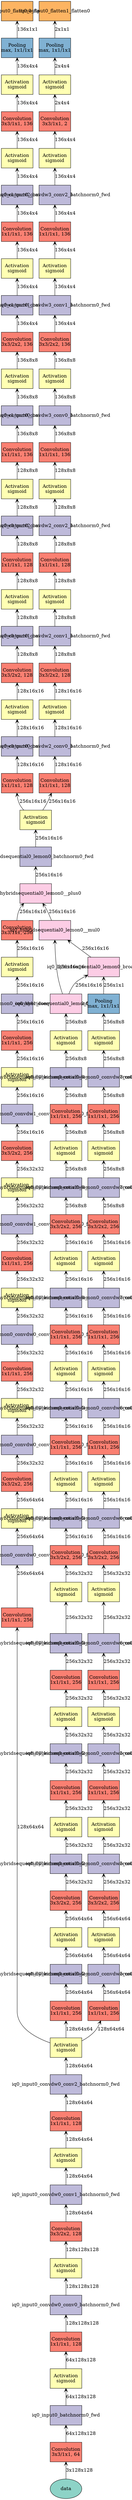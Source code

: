 digraph "../checkpoints/FM/v3/ok/init-128-normal-1.0-v3" {
	data [label=data fillcolor="#8dd3c7" fixedsize=true height=0.8034 shape=oval style=filled width=1.3]
	iq0_input0_conv0_fwd [label="Convolution
3x3/1x1, 64" fillcolor="#fb8072" fixedsize=true height=0.8034 shape=box style=filled width=1.3]
	iq0_input0_batchnorm0_fwd [label=iq0_input0_batchnorm0_fwd fillcolor="#bebada" fixedsize=true height=0.8034 shape=box style=filled width=1.3]
	iq0_input0_sigmoid0_fwd [label="Activation
sigmoid" fillcolor="#ffffb3" fixedsize=true height=0.8034 shape=box style=filled width=1.3]
	iq0_input0_convdw0_conv0_conv0_fwd [label="Convolution
1x1/1x1, 128" fillcolor="#fb8072" fixedsize=true height=0.8034 shape=box style=filled width=1.3]
	iq0_input0_convdw0_conv0_batchnorm0_fwd [label=iq0_input0_convdw0_conv0_batchnorm0_fwd fillcolor="#bebada" fixedsize=true height=0.8034 shape=box style=filled width=1.3]
	iq0_input0_convdw0_conv0_sigmoid0_fwd [label="Activation
sigmoid" fillcolor="#ffffb3" fixedsize=true height=0.8034 shape=box style=filled width=1.3]
	iq0_input0_convdw0_conv1_conv0_fwd [label="Convolution
3x3/2x2, 128" fillcolor="#fb8072" fixedsize=true height=0.8034 shape=box style=filled width=1.3]
	iq0_input0_convdw0_conv1_batchnorm0_fwd [label=iq0_input0_convdw0_conv1_batchnorm0_fwd fillcolor="#bebada" fixedsize=true height=0.8034 shape=box style=filled width=1.3]
	iq0_input0_convdw0_conv1_sigmoid0_fwd [label="Activation
sigmoid" fillcolor="#ffffb3" fixedsize=true height=0.8034 shape=box style=filled width=1.3]
	iq0_input0_convdw0_conv2_conv0_fwd [label="Convolution
1x1/1x1, 128" fillcolor="#fb8072" fixedsize=true height=0.8034 shape=box style=filled width=1.3]
	iq0_input0_convdw0_conv2_batchnorm0_fwd [label=iq0_input0_convdw0_conv2_batchnorm0_fwd fillcolor="#bebada" fixedsize=true height=0.8034 shape=box style=filled width=1.3]
	iq0_input0_convdw0_conv2_sigmoid0_fwd [label="Activation
sigmoid" fillcolor="#ffffb3" fixedsize=true height=0.8034 shape=box style=filled width=1.3]
	iq0_hybridsequential0_lemon0_convdw0_conv0_conv0_fwd [label="Convolution
1x1/1x1, 256" fillcolor="#fb8072" fixedsize=true height=0.8034 shape=box style=filled width=1.3]
	iq0_hybridsequential0_lemon0_convdw0_conv0_batchnorm0_fwd [label=iq0_hybridsequential0_lemon0_convdw0_conv0_batchnorm0_fwd fillcolor="#bebada" fixedsize=true height=0.8034 shape=box style=filled width=1.3]
	iq0_hybridsequential0_lemon0_convdw0_conv0_sigmoid0_fwd [label="Activation
sigmoid" fillcolor="#ffffb3" fixedsize=true height=0.8034 shape=box style=filled width=1.3]
	iq0_hybridsequential0_lemon0_convdw0_conv1_conv0_fwd [label="Convolution
3x3/2x2, 256" fillcolor="#fb8072" fixedsize=true height=0.8034 shape=box style=filled width=1.3]
	iq0_hybridsequential0_lemon0_convdw0_conv1_batchnorm0_fwd [label=iq0_hybridsequential0_lemon0_convdw0_conv1_batchnorm0_fwd fillcolor="#bebada" fixedsize=true height=0.8034 shape=box style=filled width=1.3]
	iq0_hybridsequential0_lemon0_convdw0_conv1_sigmoid0_fwd [label="Activation
sigmoid" fillcolor="#ffffb3" fixedsize=true height=0.8034 shape=box style=filled width=1.3]
	iq0_hybridsequential0_lemon0_convdw0_conv2_conv0_fwd [label="Convolution
1x1/1x1, 256" fillcolor="#fb8072" fixedsize=true height=0.8034 shape=box style=filled width=1.3]
	iq0_hybridsequential0_lemon0_convdw0_conv2_batchnorm0_fwd [label=iq0_hybridsequential0_lemon0_convdw0_conv2_batchnorm0_fwd fillcolor="#bebada" fixedsize=true height=0.8034 shape=box style=filled width=1.3]
	iq0_hybridsequential0_lemon0_convdw0_conv2_sigmoid0_fwd [label="Activation
sigmoid" fillcolor="#ffffb3" fixedsize=true height=0.8034 shape=box style=filled width=1.3]
	iq0_hybridsequential0_lemon0_convdw1_conv0_conv0_fwd [label="Convolution
1x1/1x1, 256" fillcolor="#fb8072" fixedsize=true height=0.8034 shape=box style=filled width=1.3]
	iq0_hybridsequential0_lemon0_convdw1_conv0_batchnorm0_fwd [label=iq0_hybridsequential0_lemon0_convdw1_conv0_batchnorm0_fwd fillcolor="#bebada" fixedsize=true height=0.8034 shape=box style=filled width=1.3]
	iq0_hybridsequential0_lemon0_convdw1_conv0_sigmoid0_fwd [label="Activation
sigmoid" fillcolor="#ffffb3" fixedsize=true height=0.8034 shape=box style=filled width=1.3]
	iq0_hybridsequential0_lemon0_convdw1_conv1_conv0_fwd [label="Convolution
3x3/2x2, 256" fillcolor="#fb8072" fixedsize=true height=0.8034 shape=box style=filled width=1.3]
	iq0_hybridsequential0_lemon0_convdw1_conv1_batchnorm0_fwd [label=iq0_hybridsequential0_lemon0_convdw1_conv1_batchnorm0_fwd fillcolor="#bebada" fixedsize=true height=0.8034 shape=box style=filled width=1.3]
	iq0_hybridsequential0_lemon0_convdw1_conv1_sigmoid0_fwd [label="Activation
sigmoid" fillcolor="#ffffb3" fixedsize=true height=0.8034 shape=box style=filled width=1.3]
	iq0_hybridsequential0_lemon0_convdw1_conv2_conv0_fwd [label="Convolution
1x1/1x1, 256" fillcolor="#fb8072" fixedsize=true height=0.8034 shape=box style=filled width=1.3]
	iq0_hybridsequential0_lemon0_convdw1_conv2_batchnorm0_fwd [label=iq0_hybridsequential0_lemon0_convdw1_conv2_batchnorm0_fwd fillcolor="#bebada" fixedsize=true height=0.8034 shape=box style=filled width=1.3]
	iq0_hybridsequential0_lemon0_convdw1_conv2_sigmoid0_fwd [label="Activation
sigmoid" fillcolor="#ffffb3" fixedsize=true height=0.8034 shape=box style=filled width=1.3]
	iq0_hybridsequential0_lemon0_conv0_fwd [label="Convolution
3x3/1x1, 256" fillcolor="#fb8072" fixedsize=true height=0.8034 shape=box style=filled width=1.3]
	iq0_hybridsequential0_lemon0_convdw2_conv0_conv0_fwd [label="Convolution
1x1/1x1, 256" fillcolor="#fb8072" fixedsize=true height=0.8034 shape=box style=filled width=1.3]
	iq0_hybridsequential0_lemon0_convdw2_conv0_batchnorm0_fwd [label=iq0_hybridsequential0_lemon0_convdw2_conv0_batchnorm0_fwd fillcolor="#bebada" fixedsize=true height=0.8034 shape=box style=filled width=1.3]
	iq0_hybridsequential0_lemon0_convdw2_conv0_sigmoid0_fwd [label="Activation
sigmoid" fillcolor="#ffffb3" fixedsize=true height=0.8034 shape=box style=filled width=1.3]
	iq0_hybridsequential0_lemon0_convdw2_conv1_conv0_fwd [label="Convolution
3x3/2x2, 256" fillcolor="#fb8072" fixedsize=true height=0.8034 shape=box style=filled width=1.3]
	iq0_hybridsequential0_lemon0_convdw2_conv1_batchnorm0_fwd [label=iq0_hybridsequential0_lemon0_convdw2_conv1_batchnorm0_fwd fillcolor="#bebada" fixedsize=true height=0.8034 shape=box style=filled width=1.3]
	iq0_hybridsequential0_lemon0_convdw2_conv1_sigmoid0_fwd [label="Activation
sigmoid" fillcolor="#ffffb3" fixedsize=true height=0.8034 shape=box style=filled width=1.3]
	iq0_hybridsequential0_lemon0_convdw2_conv2_conv0_fwd [label="Convolution
1x1/1x1, 256" fillcolor="#fb8072" fixedsize=true height=0.8034 shape=box style=filled width=1.3]
	iq0_hybridsequential0_lemon0_convdw2_conv2_batchnorm0_fwd [label=iq0_hybridsequential0_lemon0_convdw2_conv2_batchnorm0_fwd fillcolor="#bebada" fixedsize=true height=0.8034 shape=box style=filled width=1.3]
	iq0_hybridsequential0_lemon0_convdw2_conv2_sigmoid0_fwd [label="Activation
sigmoid" fillcolor="#ffffb3" fixedsize=true height=0.8034 shape=box style=filled width=1.3]
	iq0_hybridsequential0_lemon0_convdw3_conv0_conv0_fwd [label="Convolution
1x1/1x1, 256" fillcolor="#fb8072" fixedsize=true height=0.8034 shape=box style=filled width=1.3]
	iq0_hybridsequential0_lemon0_convdw3_conv0_batchnorm0_fwd [label=iq0_hybridsequential0_lemon0_convdw3_conv0_batchnorm0_fwd fillcolor="#bebada" fixedsize=true height=0.8034 shape=box style=filled width=1.3]
	iq0_hybridsequential0_lemon0_convdw3_conv0_sigmoid0_fwd [label="Activation
sigmoid" fillcolor="#ffffb3" fixedsize=true height=0.8034 shape=box style=filled width=1.3]
	iq0_hybridsequential0_lemon0_convdw3_conv1_conv0_fwd [label="Convolution
3x3/2x2, 256" fillcolor="#fb8072" fixedsize=true height=0.8034 shape=box style=filled width=1.3]
	iq0_hybridsequential0_lemon0_convdw3_conv1_batchnorm0_fwd [label=iq0_hybridsequential0_lemon0_convdw3_conv1_batchnorm0_fwd fillcolor="#bebada" fixedsize=true height=0.8034 shape=box style=filled width=1.3]
	iq0_hybridsequential0_lemon0_convdw3_conv1_sigmoid0_fwd [label="Activation
sigmoid" fillcolor="#ffffb3" fixedsize=true height=0.8034 shape=box style=filled width=1.3]
	iq0_hybridsequential0_lemon0_convdw3_conv2_conv0_fwd [label="Convolution
1x1/1x1, 256" fillcolor="#fb8072" fixedsize=true height=0.8034 shape=box style=filled width=1.3]
	iq0_hybridsequential0_lemon0_convdw3_conv2_batchnorm0_fwd [label=iq0_hybridsequential0_lemon0_convdw3_conv2_batchnorm0_fwd fillcolor="#bebada" fixedsize=true height=0.8034 shape=box style=filled width=1.3]
	iq0_hybridsequential0_lemon0_convdw3_conv2_sigmoid0_fwd [label="Activation
sigmoid" fillcolor="#ffffb3" fixedsize=true height=0.8034 shape=box style=filled width=1.3]
	iq0_hybridsequential0_lemon0_convdw4_conv0_conv0_fwd [label="Convolution
1x1/1x1, 256" fillcolor="#fb8072" fixedsize=true height=0.8034 shape=box style=filled width=1.3]
	iq0_hybridsequential0_lemon0_convdw4_conv0_batchnorm0_fwd [label=iq0_hybridsequential0_lemon0_convdw4_conv0_batchnorm0_fwd fillcolor="#bebada" fixedsize=true height=0.8034 shape=box style=filled width=1.3]
	iq0_hybridsequential0_lemon0_convdw4_conv0_sigmoid0_fwd [label="Activation
sigmoid" fillcolor="#ffffb3" fixedsize=true height=0.8034 shape=box style=filled width=1.3]
	iq0_hybridsequential0_lemon0_convdw4_conv1_conv0_fwd [label="Convolution
3x3/2x2, 256" fillcolor="#fb8072" fixedsize=true height=0.8034 shape=box style=filled width=1.3]
	iq0_hybridsequential0_lemon0_convdw4_conv1_batchnorm0_fwd [label=iq0_hybridsequential0_lemon0_convdw4_conv1_batchnorm0_fwd fillcolor="#bebada" fixedsize=true height=0.8034 shape=box style=filled width=1.3]
	iq0_hybridsequential0_lemon0_convdw4_conv1_sigmoid0_fwd [label="Activation
sigmoid" fillcolor="#ffffb3" fixedsize=true height=0.8034 shape=box style=filled width=1.3]
	iq0_hybridsequential0_lemon0_convdw4_conv2_conv0_fwd [label="Convolution
1x1/1x1, 256" fillcolor="#fb8072" fixedsize=true height=0.8034 shape=box style=filled width=1.3]
	iq0_hybridsequential0_lemon0_convdw4_conv2_batchnorm0_fwd [label=iq0_hybridsequential0_lemon0_convdw4_conv2_batchnorm0_fwd fillcolor="#bebada" fixedsize=true height=0.8034 shape=box style=filled width=1.3]
	iq0_hybridsequential0_lemon0_convdw4_conv2_sigmoid0_fwd [label="Activation
sigmoid" fillcolor="#ffffb3" fixedsize=true height=0.8034 shape=box style=filled width=1.3]
	iq0_hybridsequential0_lemon0_conv1_fwd [label=iq0_hybridsequential0_lemon0_conv1_fwd fillcolor="#fccde5" fixedsize=true height=0.8034 shape=box style=filled width=1.3]
	iq0_hybridsequential0_lemon0_convdw5_conv0_conv0_fwd [label="Convolution
1x1/1x1, 256" fillcolor="#fb8072" fixedsize=true height=0.8034 shape=box style=filled width=1.3]
	iq0_hybridsequential0_lemon0_convdw5_conv0_batchnorm0_fwd [label=iq0_hybridsequential0_lemon0_convdw5_conv0_batchnorm0_fwd fillcolor="#bebada" fixedsize=true height=0.8034 shape=box style=filled width=1.3]
	iq0_hybridsequential0_lemon0_convdw5_conv0_sigmoid0_fwd [label="Activation
sigmoid" fillcolor="#ffffb3" fixedsize=true height=0.8034 shape=box style=filled width=1.3]
	iq0_hybridsequential0_lemon0_convdw5_conv1_conv0_fwd [label="Convolution
3x3/2x2, 256" fillcolor="#fb8072" fixedsize=true height=0.8034 shape=box style=filled width=1.3]
	iq0_hybridsequential0_lemon0_convdw5_conv1_batchnorm0_fwd [label=iq0_hybridsequential0_lemon0_convdw5_conv1_batchnorm0_fwd fillcolor="#bebada" fixedsize=true height=0.8034 shape=box style=filled width=1.3]
	iq0_hybridsequential0_lemon0_convdw5_conv1_sigmoid0_fwd [label="Activation
sigmoid" fillcolor="#ffffb3" fixedsize=true height=0.8034 shape=box style=filled width=1.3]
	iq0_hybridsequential0_lemon0_convdw5_conv2_conv0_fwd [label="Convolution
1x1/1x1, 256" fillcolor="#fb8072" fixedsize=true height=0.8034 shape=box style=filled width=1.3]
	iq0_hybridsequential0_lemon0_convdw5_conv2_batchnorm0_fwd [label=iq0_hybridsequential0_lemon0_convdw5_conv2_batchnorm0_fwd fillcolor="#bebada" fixedsize=true height=0.8034 shape=box style=filled width=1.3]
	iq0_hybridsequential0_lemon0_convdw5_conv2_sigmoid0_fwd [label="Activation
sigmoid" fillcolor="#ffffb3" fixedsize=true height=0.8034 shape=box style=filled width=1.3]
	iq0_hybridsequential0_lemon0_convdw6_conv0_conv0_fwd [label="Convolution
1x1/1x1, 256" fillcolor="#fb8072" fixedsize=true height=0.8034 shape=box style=filled width=1.3]
	iq0_hybridsequential0_lemon0_convdw6_conv0_batchnorm0_fwd [label=iq0_hybridsequential0_lemon0_convdw6_conv0_batchnorm0_fwd fillcolor="#bebada" fixedsize=true height=0.8034 shape=box style=filled width=1.3]
	iq0_hybridsequential0_lemon0_convdw6_conv0_sigmoid0_fwd [label="Activation
sigmoid" fillcolor="#ffffb3" fixedsize=true height=0.8034 shape=box style=filled width=1.3]
	iq0_hybridsequential0_lemon0_convdw6_conv1_conv0_fwd [label="Convolution
3x3/2x2, 256" fillcolor="#fb8072" fixedsize=true height=0.8034 shape=box style=filled width=1.3]
	iq0_hybridsequential0_lemon0_convdw6_conv1_batchnorm0_fwd [label=iq0_hybridsequential0_lemon0_convdw6_conv1_batchnorm0_fwd fillcolor="#bebada" fixedsize=true height=0.8034 shape=box style=filled width=1.3]
	iq0_hybridsequential0_lemon0_convdw6_conv1_sigmoid0_fwd [label="Activation
sigmoid" fillcolor="#ffffb3" fixedsize=true height=0.8034 shape=box style=filled width=1.3]
	iq0_hybridsequential0_lemon0_convdw6_conv2_conv0_fwd [label="Convolution
1x1/1x1, 256" fillcolor="#fb8072" fixedsize=true height=0.8034 shape=box style=filled width=1.3]
	iq0_hybridsequential0_lemon0_convdw6_conv2_batchnorm0_fwd [label=iq0_hybridsequential0_lemon0_convdw6_conv2_batchnorm0_fwd fillcolor="#bebada" fixedsize=true height=0.8034 shape=box style=filled width=1.3]
	iq0_hybridsequential0_lemon0_convdw6_conv2_sigmoid0_fwd [label="Activation
sigmoid" fillcolor="#ffffb3" fixedsize=true height=0.8034 shape=box style=filled width=1.3]
	iq0_hybridsequential0_lemon0_convdw7_conv0_conv0_fwd [label="Convolution
1x1/1x1, 256" fillcolor="#fb8072" fixedsize=true height=0.8034 shape=box style=filled width=1.3]
	iq0_hybridsequential0_lemon0_convdw7_conv0_batchnorm0_fwd [label=iq0_hybridsequential0_lemon0_convdw7_conv0_batchnorm0_fwd fillcolor="#bebada" fixedsize=true height=0.8034 shape=box style=filled width=1.3]
	iq0_hybridsequential0_lemon0_convdw7_conv0_sigmoid0_fwd [label="Activation
sigmoid" fillcolor="#ffffb3" fixedsize=true height=0.8034 shape=box style=filled width=1.3]
	iq0_hybridsequential0_lemon0_convdw7_conv1_conv0_fwd [label="Convolution
3x3/2x2, 256" fillcolor="#fb8072" fixedsize=true height=0.8034 shape=box style=filled width=1.3]
	iq0_hybridsequential0_lemon0_convdw7_conv1_batchnorm0_fwd [label=iq0_hybridsequential0_lemon0_convdw7_conv1_batchnorm0_fwd fillcolor="#bebada" fixedsize=true height=0.8034 shape=box style=filled width=1.3]
	iq0_hybridsequential0_lemon0_convdw7_conv1_sigmoid0_fwd [label="Activation
sigmoid" fillcolor="#ffffb3" fixedsize=true height=0.8034 shape=box style=filled width=1.3]
	iq0_hybridsequential0_lemon0_convdw7_conv2_conv0_fwd [label="Convolution
1x1/1x1, 256" fillcolor="#fb8072" fixedsize=true height=0.8034 shape=box style=filled width=1.3]
	iq0_hybridsequential0_lemon0_convdw7_conv2_batchnorm0_fwd [label=iq0_hybridsequential0_lemon0_convdw7_conv2_batchnorm0_fwd fillcolor="#bebada" fixedsize=true height=0.8034 shape=box style=filled width=1.3]
	iq0_hybridsequential0_lemon0_convdw7_conv2_sigmoid0_fwd [label="Activation
sigmoid" fillcolor="#ffffb3" fixedsize=true height=0.8034 shape=box style=filled width=1.3]
	iq0_hybridsequential0_lemon0_pool0_fwd [label="Pooling
max, 1x1/1x1" fillcolor="#80b1d3" fixedsize=true height=0.8034 shape=box style=filled width=1.3]
	iq0_hybridsequential0_lemon0_broadcast_like0 [label=iq0_hybridsequential0_lemon0_broadcast_like0 fillcolor="#fccde5" fixedsize=true height=0.8034 shape=box style=filled width=1.3]
	iq0_hybridsequential0_lemon0__mul0 [label=iq0_hybridsequential0_lemon0__mul0 fillcolor="#fccde5" fixedsize=true height=0.8034 shape=box style=filled width=1.3]
	iq0_hybridsequential0_lemon0__plus0 [label=iq0_hybridsequential0_lemon0__plus0 fillcolor="#fccde5" fixedsize=true height=0.8034 shape=box style=filled width=1.3]
	iq0_hybridsequential0_lemon0_batchnorm0_fwd [label=iq0_hybridsequential0_lemon0_batchnorm0_fwd fillcolor="#bebada" fixedsize=true height=0.8034 shape=box style=filled width=1.3]
	iq0_hybridsequential0_lemon0_sigmoid0_fwd [label="Activation
sigmoid" fillcolor="#ffffb3" fixedsize=true height=0.8034 shape=box style=filled width=1.3]
	iq0_output0_convdw0_conv0_conv0_fwd [label="Convolution
1x1/1x1, 128" fillcolor="#fb8072" fixedsize=true height=0.8034 shape=box style=filled width=1.3]
	iq0_output0_convdw0_conv0_batchnorm0_fwd [label=iq0_output0_convdw0_conv0_batchnorm0_fwd fillcolor="#bebada" fixedsize=true height=0.8034 shape=box style=filled width=1.3]
	iq0_output0_convdw0_conv0_sigmoid0_fwd [label="Activation
sigmoid" fillcolor="#ffffb3" fixedsize=true height=0.8034 shape=box style=filled width=1.3]
	iq0_output0_convdw0_conv1_conv0_fwd [label="Convolution
3x3/2x2, 128" fillcolor="#fb8072" fixedsize=true height=0.8034 shape=box style=filled width=1.3]
	iq0_output0_convdw0_conv1_batchnorm0_fwd [label=iq0_output0_convdw0_conv1_batchnorm0_fwd fillcolor="#bebada" fixedsize=true height=0.8034 shape=box style=filled width=1.3]
	iq0_output0_convdw0_conv1_sigmoid0_fwd [label="Activation
sigmoid" fillcolor="#ffffb3" fixedsize=true height=0.8034 shape=box style=filled width=1.3]
	iq0_output0_convdw0_conv2_conv0_fwd [label="Convolution
1x1/1x1, 128" fillcolor="#fb8072" fixedsize=true height=0.8034 shape=box style=filled width=1.3]
	iq0_output0_convdw0_conv2_batchnorm0_fwd [label=iq0_output0_convdw0_conv2_batchnorm0_fwd fillcolor="#bebada" fixedsize=true height=0.8034 shape=box style=filled width=1.3]
	iq0_output0_convdw0_conv2_sigmoid0_fwd [label="Activation
sigmoid" fillcolor="#ffffb3" fixedsize=true height=0.8034 shape=box style=filled width=1.3]
	iq0_output0_convdw1_conv0_conv0_fwd [label="Convolution
1x1/1x1, 136" fillcolor="#fb8072" fixedsize=true height=0.8034 shape=box style=filled width=1.3]
	iq0_output0_convdw1_conv0_batchnorm0_fwd [label=iq0_output0_convdw1_conv0_batchnorm0_fwd fillcolor="#bebada" fixedsize=true height=0.8034 shape=box style=filled width=1.3]
	iq0_output0_convdw1_conv0_sigmoid0_fwd [label="Activation
sigmoid" fillcolor="#ffffb3" fixedsize=true height=0.8034 shape=box style=filled width=1.3]
	iq0_output0_convdw1_conv1_conv0_fwd [label="Convolution
3x3/2x2, 136" fillcolor="#fb8072" fixedsize=true height=0.8034 shape=box style=filled width=1.3]
	iq0_output0_convdw1_conv1_batchnorm0_fwd [label=iq0_output0_convdw1_conv1_batchnorm0_fwd fillcolor="#bebada" fixedsize=true height=0.8034 shape=box style=filled width=1.3]
	iq0_output0_convdw1_conv1_sigmoid0_fwd [label="Activation
sigmoid" fillcolor="#ffffb3" fixedsize=true height=0.8034 shape=box style=filled width=1.3]
	iq0_output0_convdw1_conv2_conv0_fwd [label="Convolution
1x1/1x1, 136" fillcolor="#fb8072" fixedsize=true height=0.8034 shape=box style=filled width=1.3]
	iq0_output0_convdw1_conv2_batchnorm0_fwd [label=iq0_output0_convdw1_conv2_batchnorm0_fwd fillcolor="#bebada" fixedsize=true height=0.8034 shape=box style=filled width=1.3]
	iq0_output0_convdw1_conv2_sigmoid0_fwd [label="Activation
sigmoid" fillcolor="#ffffb3" fixedsize=true height=0.8034 shape=box style=filled width=1.3]
	iq0_output0_conv0_fwd [label="Convolution
3x3/1x1, 136" fillcolor="#fb8072" fixedsize=true height=0.8034 shape=box style=filled width=1.3]
	iq0_output0_sigmoid0_fwd [label="Activation
sigmoid" fillcolor="#ffffb3" fixedsize=true height=0.8034 shape=box style=filled width=1.3]
	iq0_output0_pool0_fwd [label="Pooling
max, 1x1/1x1" fillcolor="#80b1d3" fixedsize=true height=0.8034 shape=box style=filled width=1.3]
	iq0_output0_flatten0_flatten0 [label=iq0_output0_flatten0_flatten0 fillcolor="#fdb462" fixedsize=true height=0.8034 shape=box style=filled width=1.3]
	iq0_output0_convdw2_conv0_conv0_fwd [label="Convolution
1x1/1x1, 128" fillcolor="#fb8072" fixedsize=true height=0.8034 shape=box style=filled width=1.3]
	iq0_output0_convdw2_conv0_batchnorm0_fwd [label=iq0_output0_convdw2_conv0_batchnorm0_fwd fillcolor="#bebada" fixedsize=true height=0.8034 shape=box style=filled width=1.3]
	iq0_output0_convdw2_conv0_sigmoid0_fwd [label="Activation
sigmoid" fillcolor="#ffffb3" fixedsize=true height=0.8034 shape=box style=filled width=1.3]
	iq0_output0_convdw2_conv1_conv0_fwd [label="Convolution
3x3/2x2, 128" fillcolor="#fb8072" fixedsize=true height=0.8034 shape=box style=filled width=1.3]
	iq0_output0_convdw2_conv1_batchnorm0_fwd [label=iq0_output0_convdw2_conv1_batchnorm0_fwd fillcolor="#bebada" fixedsize=true height=0.8034 shape=box style=filled width=1.3]
	iq0_output0_convdw2_conv1_sigmoid0_fwd [label="Activation
sigmoid" fillcolor="#ffffb3" fixedsize=true height=0.8034 shape=box style=filled width=1.3]
	iq0_output0_convdw2_conv2_conv0_fwd [label="Convolution
1x1/1x1, 128" fillcolor="#fb8072" fixedsize=true height=0.8034 shape=box style=filled width=1.3]
	iq0_output0_convdw2_conv2_batchnorm0_fwd [label=iq0_output0_convdw2_conv2_batchnorm0_fwd fillcolor="#bebada" fixedsize=true height=0.8034 shape=box style=filled width=1.3]
	iq0_output0_convdw2_conv2_sigmoid0_fwd [label="Activation
sigmoid" fillcolor="#ffffb3" fixedsize=true height=0.8034 shape=box style=filled width=1.3]
	iq0_output0_convdw3_conv0_conv0_fwd [label="Convolution
1x1/1x1, 136" fillcolor="#fb8072" fixedsize=true height=0.8034 shape=box style=filled width=1.3]
	iq0_output0_convdw3_conv0_batchnorm0_fwd [label=iq0_output0_convdw3_conv0_batchnorm0_fwd fillcolor="#bebada" fixedsize=true height=0.8034 shape=box style=filled width=1.3]
	iq0_output0_convdw3_conv0_sigmoid0_fwd [label="Activation
sigmoid" fillcolor="#ffffb3" fixedsize=true height=0.8034 shape=box style=filled width=1.3]
	iq0_output0_convdw3_conv1_conv0_fwd [label="Convolution
3x3/2x2, 136" fillcolor="#fb8072" fixedsize=true height=0.8034 shape=box style=filled width=1.3]
	iq0_output0_convdw3_conv1_batchnorm0_fwd [label=iq0_output0_convdw3_conv1_batchnorm0_fwd fillcolor="#bebada" fixedsize=true height=0.8034 shape=box style=filled width=1.3]
	iq0_output0_convdw3_conv1_sigmoid0_fwd [label="Activation
sigmoid" fillcolor="#ffffb3" fixedsize=true height=0.8034 shape=box style=filled width=1.3]
	iq0_output0_convdw3_conv2_conv0_fwd [label="Convolution
1x1/1x1, 136" fillcolor="#fb8072" fixedsize=true height=0.8034 shape=box style=filled width=1.3]
	iq0_output0_convdw3_conv2_batchnorm0_fwd [label=iq0_output0_convdw3_conv2_batchnorm0_fwd fillcolor="#bebada" fixedsize=true height=0.8034 shape=box style=filled width=1.3]
	iq0_output0_convdw3_conv2_sigmoid0_fwd [label="Activation
sigmoid" fillcolor="#ffffb3" fixedsize=true height=0.8034 shape=box style=filled width=1.3]
	iq0_output0_conv1_fwd [label="Convolution
3x3/1x1, 2" fillcolor="#fb8072" fixedsize=true height=0.8034 shape=box style=filled width=1.3]
	iq0_output0_sigmoid1_fwd [label="Activation
sigmoid" fillcolor="#ffffb3" fixedsize=true height=0.8034 shape=box style=filled width=1.3]
	iq0_output0_pool1_fwd [label="Pooling
max, 1x1/1x1" fillcolor="#80b1d3" fixedsize=true height=0.8034 shape=box style=filled width=1.3]
	iq0_output0_flatten1_flatten0 [label=iq0_output0_flatten1_flatten0 fillcolor="#fdb462" fixedsize=true height=0.8034 shape=box style=filled width=1.3]
	iq0_input0_conv0_fwd -> data [label="3x128x128" arrowtail=open dir=back]
	iq0_input0_batchnorm0_fwd -> iq0_input0_conv0_fwd [label="64x128x128" arrowtail=open dir=back]
	iq0_input0_sigmoid0_fwd -> iq0_input0_batchnorm0_fwd [label="64x128x128" arrowtail=open dir=back]
	iq0_input0_convdw0_conv0_conv0_fwd -> iq0_input0_sigmoid0_fwd [label="64x128x128" arrowtail=open dir=back]
	iq0_input0_convdw0_conv0_batchnorm0_fwd -> iq0_input0_convdw0_conv0_conv0_fwd [label="128x128x128" arrowtail=open dir=back]
	iq0_input0_convdw0_conv0_sigmoid0_fwd -> iq0_input0_convdw0_conv0_batchnorm0_fwd [label="128x128x128" arrowtail=open dir=back]
	iq0_input0_convdw0_conv1_conv0_fwd -> iq0_input0_convdw0_conv0_sigmoid0_fwd [label="128x128x128" arrowtail=open dir=back]
	iq0_input0_convdw0_conv1_batchnorm0_fwd -> iq0_input0_convdw0_conv1_conv0_fwd [label="128x64x64" arrowtail=open dir=back]
	iq0_input0_convdw0_conv1_sigmoid0_fwd -> iq0_input0_convdw0_conv1_batchnorm0_fwd [label="128x64x64" arrowtail=open dir=back]
	iq0_input0_convdw0_conv2_conv0_fwd -> iq0_input0_convdw0_conv1_sigmoid0_fwd [label="128x64x64" arrowtail=open dir=back]
	iq0_input0_convdw0_conv2_batchnorm0_fwd -> iq0_input0_convdw0_conv2_conv0_fwd [label="128x64x64" arrowtail=open dir=back]
	iq0_input0_convdw0_conv2_sigmoid0_fwd -> iq0_input0_convdw0_conv2_batchnorm0_fwd [label="128x64x64" arrowtail=open dir=back]
	iq0_hybridsequential0_lemon0_convdw0_conv0_conv0_fwd -> iq0_input0_convdw0_conv2_sigmoid0_fwd [label="128x64x64" arrowtail=open dir=back]
	iq0_hybridsequential0_lemon0_convdw0_conv0_batchnorm0_fwd -> iq0_hybridsequential0_lemon0_convdw0_conv0_conv0_fwd [label="256x64x64" arrowtail=open dir=back]
	iq0_hybridsequential0_lemon0_convdw0_conv0_sigmoid0_fwd -> iq0_hybridsequential0_lemon0_convdw0_conv0_batchnorm0_fwd [label="256x64x64" arrowtail=open dir=back]
	iq0_hybridsequential0_lemon0_convdw0_conv1_conv0_fwd -> iq0_hybridsequential0_lemon0_convdw0_conv0_sigmoid0_fwd [label="256x64x64" arrowtail=open dir=back]
	iq0_hybridsequential0_lemon0_convdw0_conv1_batchnorm0_fwd -> iq0_hybridsequential0_lemon0_convdw0_conv1_conv0_fwd [label="256x32x32" arrowtail=open dir=back]
	iq0_hybridsequential0_lemon0_convdw0_conv1_sigmoid0_fwd -> iq0_hybridsequential0_lemon0_convdw0_conv1_batchnorm0_fwd [label="256x32x32" arrowtail=open dir=back]
	iq0_hybridsequential0_lemon0_convdw0_conv2_conv0_fwd -> iq0_hybridsequential0_lemon0_convdw0_conv1_sigmoid0_fwd [label="256x32x32" arrowtail=open dir=back]
	iq0_hybridsequential0_lemon0_convdw0_conv2_batchnorm0_fwd -> iq0_hybridsequential0_lemon0_convdw0_conv2_conv0_fwd [label="256x32x32" arrowtail=open dir=back]
	iq0_hybridsequential0_lemon0_convdw0_conv2_sigmoid0_fwd -> iq0_hybridsequential0_lemon0_convdw0_conv2_batchnorm0_fwd [label="256x32x32" arrowtail=open dir=back]
	iq0_hybridsequential0_lemon0_convdw1_conv0_conv0_fwd -> iq0_hybridsequential0_lemon0_convdw0_conv2_sigmoid0_fwd [label="256x32x32" arrowtail=open dir=back]
	iq0_hybridsequential0_lemon0_convdw1_conv0_batchnorm0_fwd -> iq0_hybridsequential0_lemon0_convdw1_conv0_conv0_fwd [label="256x32x32" arrowtail=open dir=back]
	iq0_hybridsequential0_lemon0_convdw1_conv0_sigmoid0_fwd -> iq0_hybridsequential0_lemon0_convdw1_conv0_batchnorm0_fwd [label="256x32x32" arrowtail=open dir=back]
	iq0_hybridsequential0_lemon0_convdw1_conv1_conv0_fwd -> iq0_hybridsequential0_lemon0_convdw1_conv0_sigmoid0_fwd [label="256x32x32" arrowtail=open dir=back]
	iq0_hybridsequential0_lemon0_convdw1_conv1_batchnorm0_fwd -> iq0_hybridsequential0_lemon0_convdw1_conv1_conv0_fwd [label="256x16x16" arrowtail=open dir=back]
	iq0_hybridsequential0_lemon0_convdw1_conv1_sigmoid0_fwd -> iq0_hybridsequential0_lemon0_convdw1_conv1_batchnorm0_fwd [label="256x16x16" arrowtail=open dir=back]
	iq0_hybridsequential0_lemon0_convdw1_conv2_conv0_fwd -> iq0_hybridsequential0_lemon0_convdw1_conv1_sigmoid0_fwd [label="256x16x16" arrowtail=open dir=back]
	iq0_hybridsequential0_lemon0_convdw1_conv2_batchnorm0_fwd -> iq0_hybridsequential0_lemon0_convdw1_conv2_conv0_fwd [label="256x16x16" arrowtail=open dir=back]
	iq0_hybridsequential0_lemon0_convdw1_conv2_sigmoid0_fwd -> iq0_hybridsequential0_lemon0_convdw1_conv2_batchnorm0_fwd [label="256x16x16" arrowtail=open dir=back]
	iq0_hybridsequential0_lemon0_conv0_fwd -> iq0_hybridsequential0_lemon0_convdw1_conv2_sigmoid0_fwd [label="256x16x16" arrowtail=open dir=back]
	iq0_hybridsequential0_lemon0_convdw2_conv0_conv0_fwd -> iq0_input0_convdw0_conv2_sigmoid0_fwd [label="128x64x64" arrowtail=open dir=back]
	iq0_hybridsequential0_lemon0_convdw2_conv0_batchnorm0_fwd -> iq0_hybridsequential0_lemon0_convdw2_conv0_conv0_fwd [label="256x64x64" arrowtail=open dir=back]
	iq0_hybridsequential0_lemon0_convdw2_conv0_sigmoid0_fwd -> iq0_hybridsequential0_lemon0_convdw2_conv0_batchnorm0_fwd [label="256x64x64" arrowtail=open dir=back]
	iq0_hybridsequential0_lemon0_convdw2_conv1_conv0_fwd -> iq0_hybridsequential0_lemon0_convdw2_conv0_sigmoid0_fwd [label="256x64x64" arrowtail=open dir=back]
	iq0_hybridsequential0_lemon0_convdw2_conv1_batchnorm0_fwd -> iq0_hybridsequential0_lemon0_convdw2_conv1_conv0_fwd [label="256x32x32" arrowtail=open dir=back]
	iq0_hybridsequential0_lemon0_convdw2_conv1_sigmoid0_fwd -> iq0_hybridsequential0_lemon0_convdw2_conv1_batchnorm0_fwd [label="256x32x32" arrowtail=open dir=back]
	iq0_hybridsequential0_lemon0_convdw2_conv2_conv0_fwd -> iq0_hybridsequential0_lemon0_convdw2_conv1_sigmoid0_fwd [label="256x32x32" arrowtail=open dir=back]
	iq0_hybridsequential0_lemon0_convdw2_conv2_batchnorm0_fwd -> iq0_hybridsequential0_lemon0_convdw2_conv2_conv0_fwd [label="256x32x32" arrowtail=open dir=back]
	iq0_hybridsequential0_lemon0_convdw2_conv2_sigmoid0_fwd -> iq0_hybridsequential0_lemon0_convdw2_conv2_batchnorm0_fwd [label="256x32x32" arrowtail=open dir=back]
	iq0_hybridsequential0_lemon0_convdw3_conv0_conv0_fwd -> iq0_hybridsequential0_lemon0_convdw2_conv2_sigmoid0_fwd [label="256x32x32" arrowtail=open dir=back]
	iq0_hybridsequential0_lemon0_convdw3_conv0_batchnorm0_fwd -> iq0_hybridsequential0_lemon0_convdw3_conv0_conv0_fwd [label="256x32x32" arrowtail=open dir=back]
	iq0_hybridsequential0_lemon0_convdw3_conv0_sigmoid0_fwd -> iq0_hybridsequential0_lemon0_convdw3_conv0_batchnorm0_fwd [label="256x32x32" arrowtail=open dir=back]
	iq0_hybridsequential0_lemon0_convdw3_conv1_conv0_fwd -> iq0_hybridsequential0_lemon0_convdw3_conv0_sigmoid0_fwd [label="256x32x32" arrowtail=open dir=back]
	iq0_hybridsequential0_lemon0_convdw3_conv1_batchnorm0_fwd -> iq0_hybridsequential0_lemon0_convdw3_conv1_conv0_fwd [label="256x16x16" arrowtail=open dir=back]
	iq0_hybridsequential0_lemon0_convdw3_conv1_sigmoid0_fwd -> iq0_hybridsequential0_lemon0_convdw3_conv1_batchnorm0_fwd [label="256x16x16" arrowtail=open dir=back]
	iq0_hybridsequential0_lemon0_convdw3_conv2_conv0_fwd -> iq0_hybridsequential0_lemon0_convdw3_conv1_sigmoid0_fwd [label="256x16x16" arrowtail=open dir=back]
	iq0_hybridsequential0_lemon0_convdw3_conv2_batchnorm0_fwd -> iq0_hybridsequential0_lemon0_convdw3_conv2_conv0_fwd [label="256x16x16" arrowtail=open dir=back]
	iq0_hybridsequential0_lemon0_convdw3_conv2_sigmoid0_fwd -> iq0_hybridsequential0_lemon0_convdw3_conv2_batchnorm0_fwd [label="256x16x16" arrowtail=open dir=back]
	iq0_hybridsequential0_lemon0_convdw4_conv0_conv0_fwd -> iq0_hybridsequential0_lemon0_convdw3_conv2_sigmoid0_fwd [label="256x16x16" arrowtail=open dir=back]
	iq0_hybridsequential0_lemon0_convdw4_conv0_batchnorm0_fwd -> iq0_hybridsequential0_lemon0_convdw4_conv0_conv0_fwd [label="256x16x16" arrowtail=open dir=back]
	iq0_hybridsequential0_lemon0_convdw4_conv0_sigmoid0_fwd -> iq0_hybridsequential0_lemon0_convdw4_conv0_batchnorm0_fwd [label="256x16x16" arrowtail=open dir=back]
	iq0_hybridsequential0_lemon0_convdw4_conv1_conv0_fwd -> iq0_hybridsequential0_lemon0_convdw4_conv0_sigmoid0_fwd [label="256x16x16" arrowtail=open dir=back]
	iq0_hybridsequential0_lemon0_convdw4_conv1_batchnorm0_fwd -> iq0_hybridsequential0_lemon0_convdw4_conv1_conv0_fwd [label="256x8x8" arrowtail=open dir=back]
	iq0_hybridsequential0_lemon0_convdw4_conv1_sigmoid0_fwd -> iq0_hybridsequential0_lemon0_convdw4_conv1_batchnorm0_fwd [label="256x8x8" arrowtail=open dir=back]
	iq0_hybridsequential0_lemon0_convdw4_conv2_conv0_fwd -> iq0_hybridsequential0_lemon0_convdw4_conv1_sigmoid0_fwd [label="256x8x8" arrowtail=open dir=back]
	iq0_hybridsequential0_lemon0_convdw4_conv2_batchnorm0_fwd -> iq0_hybridsequential0_lemon0_convdw4_conv2_conv0_fwd [label="256x8x8" arrowtail=open dir=back]
	iq0_hybridsequential0_lemon0_convdw4_conv2_sigmoid0_fwd -> iq0_hybridsequential0_lemon0_convdw4_conv2_batchnorm0_fwd [label="256x8x8" arrowtail=open dir=back]
	iq0_hybridsequential0_lemon0_conv1_fwd -> iq0_hybridsequential0_lemon0_convdw4_conv2_sigmoid0_fwd [label="256x8x8" arrowtail=open dir=back]
	iq0_hybridsequential0_lemon0_convdw5_conv0_conv0_fwd -> iq0_input0_convdw0_conv2_sigmoid0_fwd [label="128x64x64" arrowtail=open dir=back]
	iq0_hybridsequential0_lemon0_convdw5_conv0_batchnorm0_fwd -> iq0_hybridsequential0_lemon0_convdw5_conv0_conv0_fwd [label="256x64x64" arrowtail=open dir=back]
	iq0_hybridsequential0_lemon0_convdw5_conv0_sigmoid0_fwd -> iq0_hybridsequential0_lemon0_convdw5_conv0_batchnorm0_fwd [label="256x64x64" arrowtail=open dir=back]
	iq0_hybridsequential0_lemon0_convdw5_conv1_conv0_fwd -> iq0_hybridsequential0_lemon0_convdw5_conv0_sigmoid0_fwd [label="256x64x64" arrowtail=open dir=back]
	iq0_hybridsequential0_lemon0_convdw5_conv1_batchnorm0_fwd -> iq0_hybridsequential0_lemon0_convdw5_conv1_conv0_fwd [label="256x32x32" arrowtail=open dir=back]
	iq0_hybridsequential0_lemon0_convdw5_conv1_sigmoid0_fwd -> iq0_hybridsequential0_lemon0_convdw5_conv1_batchnorm0_fwd [label="256x32x32" arrowtail=open dir=back]
	iq0_hybridsequential0_lemon0_convdw5_conv2_conv0_fwd -> iq0_hybridsequential0_lemon0_convdw5_conv1_sigmoid0_fwd [label="256x32x32" arrowtail=open dir=back]
	iq0_hybridsequential0_lemon0_convdw5_conv2_batchnorm0_fwd -> iq0_hybridsequential0_lemon0_convdw5_conv2_conv0_fwd [label="256x32x32" arrowtail=open dir=back]
	iq0_hybridsequential0_lemon0_convdw5_conv2_sigmoid0_fwd -> iq0_hybridsequential0_lemon0_convdw5_conv2_batchnorm0_fwd [label="256x32x32" arrowtail=open dir=back]
	iq0_hybridsequential0_lemon0_convdw6_conv0_conv0_fwd -> iq0_hybridsequential0_lemon0_convdw5_conv2_sigmoid0_fwd [label="256x32x32" arrowtail=open dir=back]
	iq0_hybridsequential0_lemon0_convdw6_conv0_batchnorm0_fwd -> iq0_hybridsequential0_lemon0_convdw6_conv0_conv0_fwd [label="256x32x32" arrowtail=open dir=back]
	iq0_hybridsequential0_lemon0_convdw6_conv0_sigmoid0_fwd -> iq0_hybridsequential0_lemon0_convdw6_conv0_batchnorm0_fwd [label="256x32x32" arrowtail=open dir=back]
	iq0_hybridsequential0_lemon0_convdw6_conv1_conv0_fwd -> iq0_hybridsequential0_lemon0_convdw6_conv0_sigmoid0_fwd [label="256x32x32" arrowtail=open dir=back]
	iq0_hybridsequential0_lemon0_convdw6_conv1_batchnorm0_fwd -> iq0_hybridsequential0_lemon0_convdw6_conv1_conv0_fwd [label="256x16x16" arrowtail=open dir=back]
	iq0_hybridsequential0_lemon0_convdw6_conv1_sigmoid0_fwd -> iq0_hybridsequential0_lemon0_convdw6_conv1_batchnorm0_fwd [label="256x16x16" arrowtail=open dir=back]
	iq0_hybridsequential0_lemon0_convdw6_conv2_conv0_fwd -> iq0_hybridsequential0_lemon0_convdw6_conv1_sigmoid0_fwd [label="256x16x16" arrowtail=open dir=back]
	iq0_hybridsequential0_lemon0_convdw6_conv2_batchnorm0_fwd -> iq0_hybridsequential0_lemon0_convdw6_conv2_conv0_fwd [label="256x16x16" arrowtail=open dir=back]
	iq0_hybridsequential0_lemon0_convdw6_conv2_sigmoid0_fwd -> iq0_hybridsequential0_lemon0_convdw6_conv2_batchnorm0_fwd [label="256x16x16" arrowtail=open dir=back]
	iq0_hybridsequential0_lemon0_convdw7_conv0_conv0_fwd -> iq0_hybridsequential0_lemon0_convdw6_conv2_sigmoid0_fwd [label="256x16x16" arrowtail=open dir=back]
	iq0_hybridsequential0_lemon0_convdw7_conv0_batchnorm0_fwd -> iq0_hybridsequential0_lemon0_convdw7_conv0_conv0_fwd [label="256x16x16" arrowtail=open dir=back]
	iq0_hybridsequential0_lemon0_convdw7_conv0_sigmoid0_fwd -> iq0_hybridsequential0_lemon0_convdw7_conv0_batchnorm0_fwd [label="256x16x16" arrowtail=open dir=back]
	iq0_hybridsequential0_lemon0_convdw7_conv1_conv0_fwd -> iq0_hybridsequential0_lemon0_convdw7_conv0_sigmoid0_fwd [label="256x16x16" arrowtail=open dir=back]
	iq0_hybridsequential0_lemon0_convdw7_conv1_batchnorm0_fwd -> iq0_hybridsequential0_lemon0_convdw7_conv1_conv0_fwd [label="256x8x8" arrowtail=open dir=back]
	iq0_hybridsequential0_lemon0_convdw7_conv1_sigmoid0_fwd -> iq0_hybridsequential0_lemon0_convdw7_conv1_batchnorm0_fwd [label="256x8x8" arrowtail=open dir=back]
	iq0_hybridsequential0_lemon0_convdw7_conv2_conv0_fwd -> iq0_hybridsequential0_lemon0_convdw7_conv1_sigmoid0_fwd [label="256x8x8" arrowtail=open dir=back]
	iq0_hybridsequential0_lemon0_convdw7_conv2_batchnorm0_fwd -> iq0_hybridsequential0_lemon0_convdw7_conv2_conv0_fwd [label="256x8x8" arrowtail=open dir=back]
	iq0_hybridsequential0_lemon0_convdw7_conv2_sigmoid0_fwd -> iq0_hybridsequential0_lemon0_convdw7_conv2_batchnorm0_fwd [label="256x8x8" arrowtail=open dir=back]
	iq0_hybridsequential0_lemon0_pool0_fwd -> iq0_hybridsequential0_lemon0_convdw7_conv2_sigmoid0_fwd [label="256x8x8" arrowtail=open dir=back]
	iq0_hybridsequential0_lemon0_broadcast_like0 -> iq0_hybridsequential0_lemon0_pool0_fwd [label="256x1x1" arrowtail=open dir=back]
	iq0_hybridsequential0_lemon0_broadcast_like0 -> iq0_hybridsequential0_lemon0_conv1_fwd [label="256x16x16" arrowtail=open dir=back]
	iq0_hybridsequential0_lemon0__mul0 -> iq0_hybridsequential0_lemon0_conv1_fwd [label="256x16x16" arrowtail=open dir=back]
	iq0_hybridsequential0_lemon0__mul0 -> iq0_hybridsequential0_lemon0_broadcast_like0 [label="256x16x16" arrowtail=open dir=back]
	iq0_hybridsequential0_lemon0__plus0 -> iq0_hybridsequential0_lemon0_conv0_fwd [label="256x16x16" arrowtail=open dir=back]
	iq0_hybridsequential0_lemon0__plus0 -> iq0_hybridsequential0_lemon0__mul0 [label="256x16x16" arrowtail=open dir=back]
	iq0_hybridsequential0_lemon0_batchnorm0_fwd -> iq0_hybridsequential0_lemon0__plus0 [label="256x16x16" arrowtail=open dir=back]
	iq0_hybridsequential0_lemon0_sigmoid0_fwd -> iq0_hybridsequential0_lemon0_batchnorm0_fwd [label="256x16x16" arrowtail=open dir=back]
	iq0_output0_convdw0_conv0_conv0_fwd -> iq0_hybridsequential0_lemon0_sigmoid0_fwd [label="256x16x16" arrowtail=open dir=back]
	iq0_output0_convdw0_conv0_batchnorm0_fwd -> iq0_output0_convdw0_conv0_conv0_fwd [label="128x16x16" arrowtail=open dir=back]
	iq0_output0_convdw0_conv0_sigmoid0_fwd -> iq0_output0_convdw0_conv0_batchnorm0_fwd [label="128x16x16" arrowtail=open dir=back]
	iq0_output0_convdw0_conv1_conv0_fwd -> iq0_output0_convdw0_conv0_sigmoid0_fwd [label="128x16x16" arrowtail=open dir=back]
	iq0_output0_convdw0_conv1_batchnorm0_fwd -> iq0_output0_convdw0_conv1_conv0_fwd [label="128x8x8" arrowtail=open dir=back]
	iq0_output0_convdw0_conv1_sigmoid0_fwd -> iq0_output0_convdw0_conv1_batchnorm0_fwd [label="128x8x8" arrowtail=open dir=back]
	iq0_output0_convdw0_conv2_conv0_fwd -> iq0_output0_convdw0_conv1_sigmoid0_fwd [label="128x8x8" arrowtail=open dir=back]
	iq0_output0_convdw0_conv2_batchnorm0_fwd -> iq0_output0_convdw0_conv2_conv0_fwd [label="128x8x8" arrowtail=open dir=back]
	iq0_output0_convdw0_conv2_sigmoid0_fwd -> iq0_output0_convdw0_conv2_batchnorm0_fwd [label="128x8x8" arrowtail=open dir=back]
	iq0_output0_convdw1_conv0_conv0_fwd -> iq0_output0_convdw0_conv2_sigmoid0_fwd [label="128x8x8" arrowtail=open dir=back]
	iq0_output0_convdw1_conv0_batchnorm0_fwd -> iq0_output0_convdw1_conv0_conv0_fwd [label="136x8x8" arrowtail=open dir=back]
	iq0_output0_convdw1_conv0_sigmoid0_fwd -> iq0_output0_convdw1_conv0_batchnorm0_fwd [label="136x8x8" arrowtail=open dir=back]
	iq0_output0_convdw1_conv1_conv0_fwd -> iq0_output0_convdw1_conv0_sigmoid0_fwd [label="136x8x8" arrowtail=open dir=back]
	iq0_output0_convdw1_conv1_batchnorm0_fwd -> iq0_output0_convdw1_conv1_conv0_fwd [label="136x4x4" arrowtail=open dir=back]
	iq0_output0_convdw1_conv1_sigmoid0_fwd -> iq0_output0_convdw1_conv1_batchnorm0_fwd [label="136x4x4" arrowtail=open dir=back]
	iq0_output0_convdw1_conv2_conv0_fwd -> iq0_output0_convdw1_conv1_sigmoid0_fwd [label="136x4x4" arrowtail=open dir=back]
	iq0_output0_convdw1_conv2_batchnorm0_fwd -> iq0_output0_convdw1_conv2_conv0_fwd [label="136x4x4" arrowtail=open dir=back]
	iq0_output0_convdw1_conv2_sigmoid0_fwd -> iq0_output0_convdw1_conv2_batchnorm0_fwd [label="136x4x4" arrowtail=open dir=back]
	iq0_output0_conv0_fwd -> iq0_output0_convdw1_conv2_sigmoid0_fwd [label="136x4x4" arrowtail=open dir=back]
	iq0_output0_sigmoid0_fwd -> iq0_output0_conv0_fwd [label="136x4x4" arrowtail=open dir=back]
	iq0_output0_pool0_fwd -> iq0_output0_sigmoid0_fwd [label="136x4x4" arrowtail=open dir=back]
	iq0_output0_flatten0_flatten0 -> iq0_output0_pool0_fwd [label="136x1x1" arrowtail=open dir=back]
	iq0_output0_convdw2_conv0_conv0_fwd -> iq0_hybridsequential0_lemon0_sigmoid0_fwd [label="256x16x16" arrowtail=open dir=back]
	iq0_output0_convdw2_conv0_batchnorm0_fwd -> iq0_output0_convdw2_conv0_conv0_fwd [label="128x16x16" arrowtail=open dir=back]
	iq0_output0_convdw2_conv0_sigmoid0_fwd -> iq0_output0_convdw2_conv0_batchnorm0_fwd [label="128x16x16" arrowtail=open dir=back]
	iq0_output0_convdw2_conv1_conv0_fwd -> iq0_output0_convdw2_conv0_sigmoid0_fwd [label="128x16x16" arrowtail=open dir=back]
	iq0_output0_convdw2_conv1_batchnorm0_fwd -> iq0_output0_convdw2_conv1_conv0_fwd [label="128x8x8" arrowtail=open dir=back]
	iq0_output0_convdw2_conv1_sigmoid0_fwd -> iq0_output0_convdw2_conv1_batchnorm0_fwd [label="128x8x8" arrowtail=open dir=back]
	iq0_output0_convdw2_conv2_conv0_fwd -> iq0_output0_convdw2_conv1_sigmoid0_fwd [label="128x8x8" arrowtail=open dir=back]
	iq0_output0_convdw2_conv2_batchnorm0_fwd -> iq0_output0_convdw2_conv2_conv0_fwd [label="128x8x8" arrowtail=open dir=back]
	iq0_output0_convdw2_conv2_sigmoid0_fwd -> iq0_output0_convdw2_conv2_batchnorm0_fwd [label="128x8x8" arrowtail=open dir=back]
	iq0_output0_convdw3_conv0_conv0_fwd -> iq0_output0_convdw2_conv2_sigmoid0_fwd [label="128x8x8" arrowtail=open dir=back]
	iq0_output0_convdw3_conv0_batchnorm0_fwd -> iq0_output0_convdw3_conv0_conv0_fwd [label="136x8x8" arrowtail=open dir=back]
	iq0_output0_convdw3_conv0_sigmoid0_fwd -> iq0_output0_convdw3_conv0_batchnorm0_fwd [label="136x8x8" arrowtail=open dir=back]
	iq0_output0_convdw3_conv1_conv0_fwd -> iq0_output0_convdw3_conv0_sigmoid0_fwd [label="136x8x8" arrowtail=open dir=back]
	iq0_output0_convdw3_conv1_batchnorm0_fwd -> iq0_output0_convdw3_conv1_conv0_fwd [label="136x4x4" arrowtail=open dir=back]
	iq0_output0_convdw3_conv1_sigmoid0_fwd -> iq0_output0_convdw3_conv1_batchnorm0_fwd [label="136x4x4" arrowtail=open dir=back]
	iq0_output0_convdw3_conv2_conv0_fwd -> iq0_output0_convdw3_conv1_sigmoid0_fwd [label="136x4x4" arrowtail=open dir=back]
	iq0_output0_convdw3_conv2_batchnorm0_fwd -> iq0_output0_convdw3_conv2_conv0_fwd [label="136x4x4" arrowtail=open dir=back]
	iq0_output0_convdw3_conv2_sigmoid0_fwd -> iq0_output0_convdw3_conv2_batchnorm0_fwd [label="136x4x4" arrowtail=open dir=back]
	iq0_output0_conv1_fwd -> iq0_output0_convdw3_conv2_sigmoid0_fwd [label="136x4x4" arrowtail=open dir=back]
	iq0_output0_sigmoid1_fwd -> iq0_output0_conv1_fwd [label="2x4x4" arrowtail=open dir=back]
	iq0_output0_pool1_fwd -> iq0_output0_sigmoid1_fwd [label="2x4x4" arrowtail=open dir=back]
	iq0_output0_flatten1_flatten0 -> iq0_output0_pool1_fwd [label="2x1x1" arrowtail=open dir=back]
}
